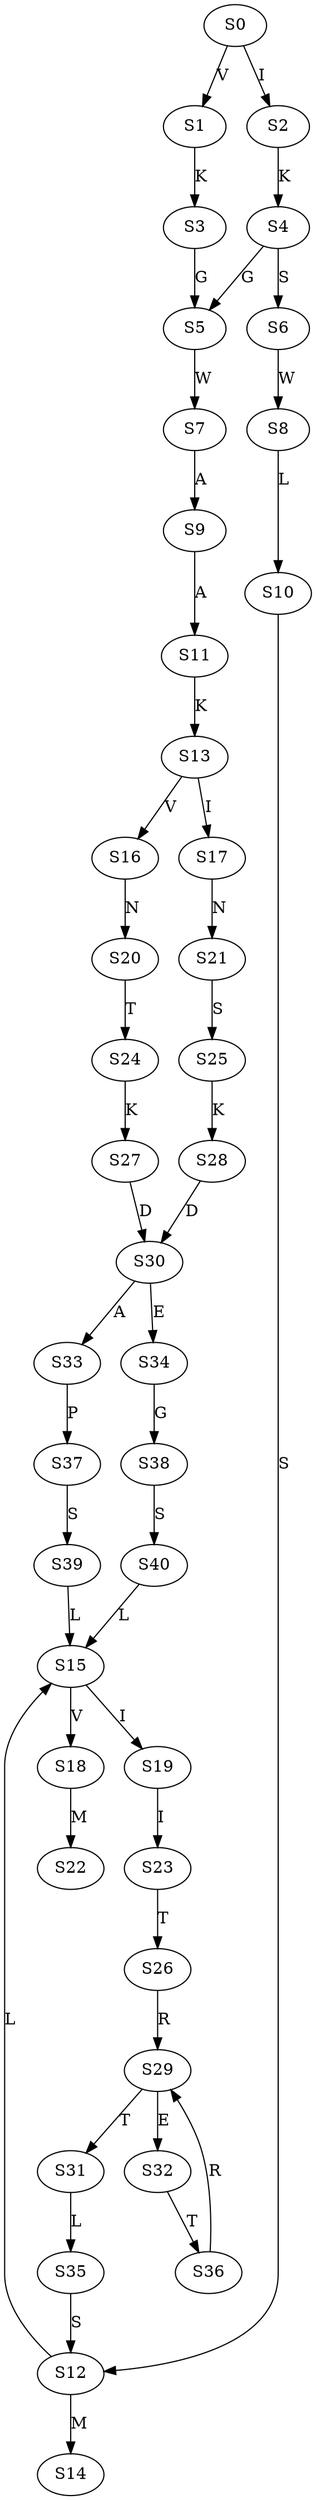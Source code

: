strict digraph  {
	S0 -> S1 [ label = V ];
	S0 -> S2 [ label = I ];
	S1 -> S3 [ label = K ];
	S2 -> S4 [ label = K ];
	S3 -> S5 [ label = G ];
	S4 -> S5 [ label = G ];
	S4 -> S6 [ label = S ];
	S5 -> S7 [ label = W ];
	S6 -> S8 [ label = W ];
	S7 -> S9 [ label = A ];
	S8 -> S10 [ label = L ];
	S9 -> S11 [ label = A ];
	S10 -> S12 [ label = S ];
	S11 -> S13 [ label = K ];
	S12 -> S14 [ label = M ];
	S12 -> S15 [ label = L ];
	S13 -> S16 [ label = V ];
	S13 -> S17 [ label = I ];
	S15 -> S18 [ label = V ];
	S15 -> S19 [ label = I ];
	S16 -> S20 [ label = N ];
	S17 -> S21 [ label = N ];
	S18 -> S22 [ label = M ];
	S19 -> S23 [ label = I ];
	S20 -> S24 [ label = T ];
	S21 -> S25 [ label = S ];
	S23 -> S26 [ label = T ];
	S24 -> S27 [ label = K ];
	S25 -> S28 [ label = K ];
	S26 -> S29 [ label = R ];
	S27 -> S30 [ label = D ];
	S28 -> S30 [ label = D ];
	S29 -> S31 [ label = T ];
	S29 -> S32 [ label = E ];
	S30 -> S33 [ label = A ];
	S30 -> S34 [ label = E ];
	S31 -> S35 [ label = L ];
	S32 -> S36 [ label = T ];
	S33 -> S37 [ label = P ];
	S34 -> S38 [ label = G ];
	S35 -> S12 [ label = S ];
	S36 -> S29 [ label = R ];
	S37 -> S39 [ label = S ];
	S38 -> S40 [ label = S ];
	S39 -> S15 [ label = L ];
	S40 -> S15 [ label = L ];
}
